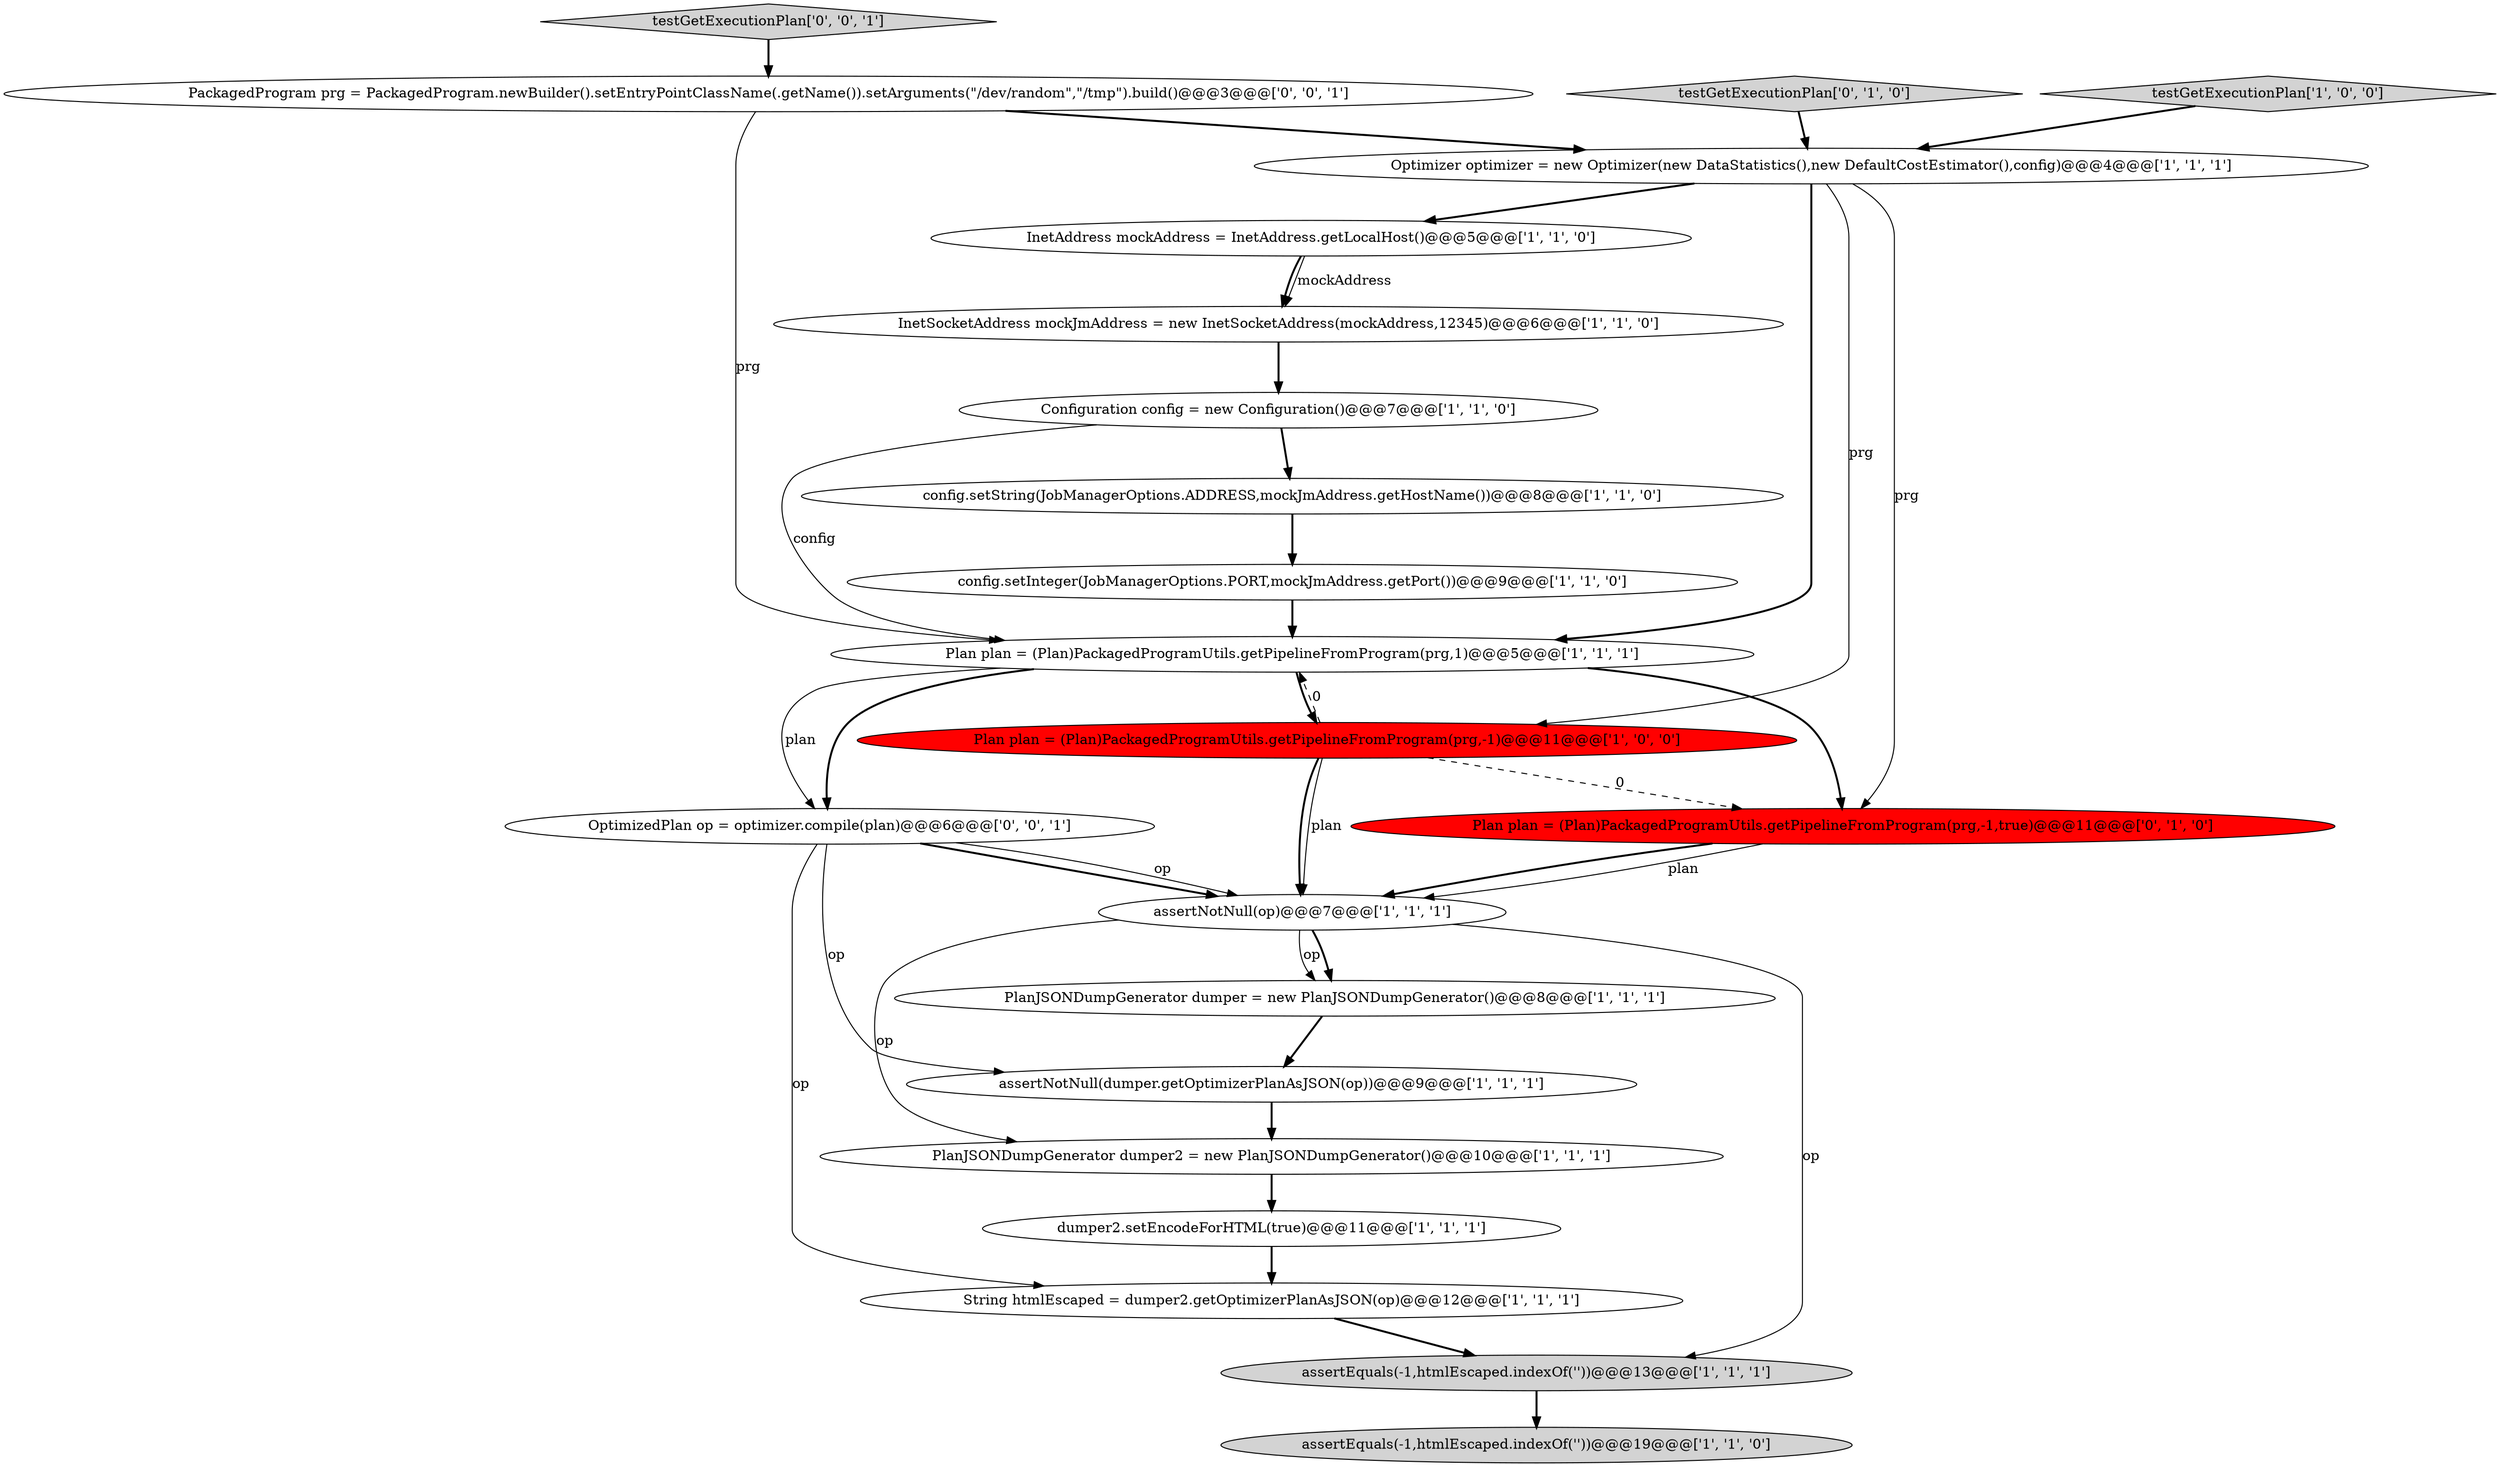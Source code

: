digraph {
10 [style = filled, label = "config.setInteger(JobManagerOptions.PORT,mockJmAddress.getPort())@@@9@@@['1', '1', '0']", fillcolor = white, shape = ellipse image = "AAA0AAABBB1BBB"];
15 [style = filled, label = "assertNotNull(op)@@@7@@@['1', '1', '1']", fillcolor = white, shape = ellipse image = "AAA0AAABBB1BBB"];
0 [style = filled, label = "Optimizer optimizer = new Optimizer(new DataStatistics(),new DefaultCostEstimator(),config)@@@4@@@['1', '1', '1']", fillcolor = white, shape = ellipse image = "AAA0AAABBB1BBB"];
1 [style = filled, label = "Configuration config = new Configuration()@@@7@@@['1', '1', '0']", fillcolor = white, shape = ellipse image = "AAA0AAABBB1BBB"];
2 [style = filled, label = "Plan plan = (Plan)PackagedProgramUtils.getPipelineFromProgram(prg,1)@@@5@@@['1', '1', '1']", fillcolor = white, shape = ellipse image = "AAA0AAABBB1BBB"];
16 [style = filled, label = "config.setString(JobManagerOptions.ADDRESS,mockJmAddress.getHostName())@@@8@@@['1', '1', '0']", fillcolor = white, shape = ellipse image = "AAA0AAABBB1BBB"];
20 [style = filled, label = "PackagedProgram prg = PackagedProgram.newBuilder().setEntryPointClassName(.getName()).setArguments(\"/dev/random\",\"/tmp\").build()@@@3@@@['0', '0', '1']", fillcolor = white, shape = ellipse image = "AAA0AAABBB3BBB"];
14 [style = filled, label = "InetSocketAddress mockJmAddress = new InetSocketAddress(mockAddress,12345)@@@6@@@['1', '1', '0']", fillcolor = white, shape = ellipse image = "AAA0AAABBB1BBB"];
7 [style = filled, label = "String htmlEscaped = dumper2.getOptimizerPlanAsJSON(op)@@@12@@@['1', '1', '1']", fillcolor = white, shape = ellipse image = "AAA0AAABBB1BBB"];
11 [style = filled, label = "PlanJSONDumpGenerator dumper2 = new PlanJSONDumpGenerator()@@@10@@@['1', '1', '1']", fillcolor = white, shape = ellipse image = "AAA0AAABBB1BBB"];
4 [style = filled, label = "InetAddress mockAddress = InetAddress.getLocalHost()@@@5@@@['1', '1', '0']", fillcolor = white, shape = ellipse image = "AAA0AAABBB1BBB"];
19 [style = filled, label = "testGetExecutionPlan['0', '0', '1']", fillcolor = lightgray, shape = diamond image = "AAA0AAABBB3BBB"];
6 [style = filled, label = "dumper2.setEncodeForHTML(true)@@@11@@@['1', '1', '1']", fillcolor = white, shape = ellipse image = "AAA0AAABBB1BBB"];
12 [style = filled, label = "Plan plan = (Plan)PackagedProgramUtils.getPipelineFromProgram(prg,-1)@@@11@@@['1', '0', '0']", fillcolor = red, shape = ellipse image = "AAA1AAABBB1BBB"];
8 [style = filled, label = "PlanJSONDumpGenerator dumper = new PlanJSONDumpGenerator()@@@8@@@['1', '1', '1']", fillcolor = white, shape = ellipse image = "AAA0AAABBB1BBB"];
18 [style = filled, label = "testGetExecutionPlan['0', '1', '0']", fillcolor = lightgray, shape = diamond image = "AAA0AAABBB2BBB"];
13 [style = filled, label = "testGetExecutionPlan['1', '0', '0']", fillcolor = lightgray, shape = diamond image = "AAA0AAABBB1BBB"];
5 [style = filled, label = "assertEquals(-1,htmlEscaped.indexOf('\'))@@@19@@@['1', '1', '0']", fillcolor = lightgray, shape = ellipse image = "AAA0AAABBB1BBB"];
9 [style = filled, label = "assertEquals(-1,htmlEscaped.indexOf('\'))@@@13@@@['1', '1', '1']", fillcolor = lightgray, shape = ellipse image = "AAA0AAABBB1BBB"];
17 [style = filled, label = "Plan plan = (Plan)PackagedProgramUtils.getPipelineFromProgram(prg,-1,true)@@@11@@@['0', '1', '0']", fillcolor = red, shape = ellipse image = "AAA1AAABBB2BBB"];
3 [style = filled, label = "assertNotNull(dumper.getOptimizerPlanAsJSON(op))@@@9@@@['1', '1', '1']", fillcolor = white, shape = ellipse image = "AAA0AAABBB1BBB"];
21 [style = filled, label = "OptimizedPlan op = optimizer.compile(plan)@@@6@@@['0', '0', '1']", fillcolor = white, shape = ellipse image = "AAA0AAABBB3BBB"];
2->17 [style = bold, label=""];
4->14 [style = bold, label=""];
12->15 [style = solid, label="plan"];
16->10 [style = bold, label=""];
21->3 [style = solid, label="op"];
21->15 [style = bold, label=""];
19->20 [style = bold, label=""];
11->6 [style = bold, label=""];
0->2 [style = bold, label=""];
20->0 [style = bold, label=""];
8->3 [style = bold, label=""];
12->15 [style = bold, label=""];
3->11 [style = bold, label=""];
17->15 [style = solid, label="plan"];
2->21 [style = solid, label="plan"];
12->17 [style = dashed, label="0"];
20->2 [style = solid, label="prg"];
14->1 [style = bold, label=""];
2->12 [style = bold, label=""];
15->8 [style = solid, label="op"];
7->9 [style = bold, label=""];
4->14 [style = solid, label="mockAddress"];
15->9 [style = solid, label="op"];
0->17 [style = solid, label="prg"];
0->12 [style = solid, label="prg"];
0->4 [style = bold, label=""];
1->16 [style = bold, label=""];
2->21 [style = bold, label=""];
12->2 [style = dashed, label="0"];
17->15 [style = bold, label=""];
9->5 [style = bold, label=""];
1->2 [style = solid, label="config"];
10->2 [style = bold, label=""];
6->7 [style = bold, label=""];
15->11 [style = solid, label="op"];
15->8 [style = bold, label=""];
18->0 [style = bold, label=""];
21->7 [style = solid, label="op"];
21->15 [style = solid, label="op"];
13->0 [style = bold, label=""];
}
